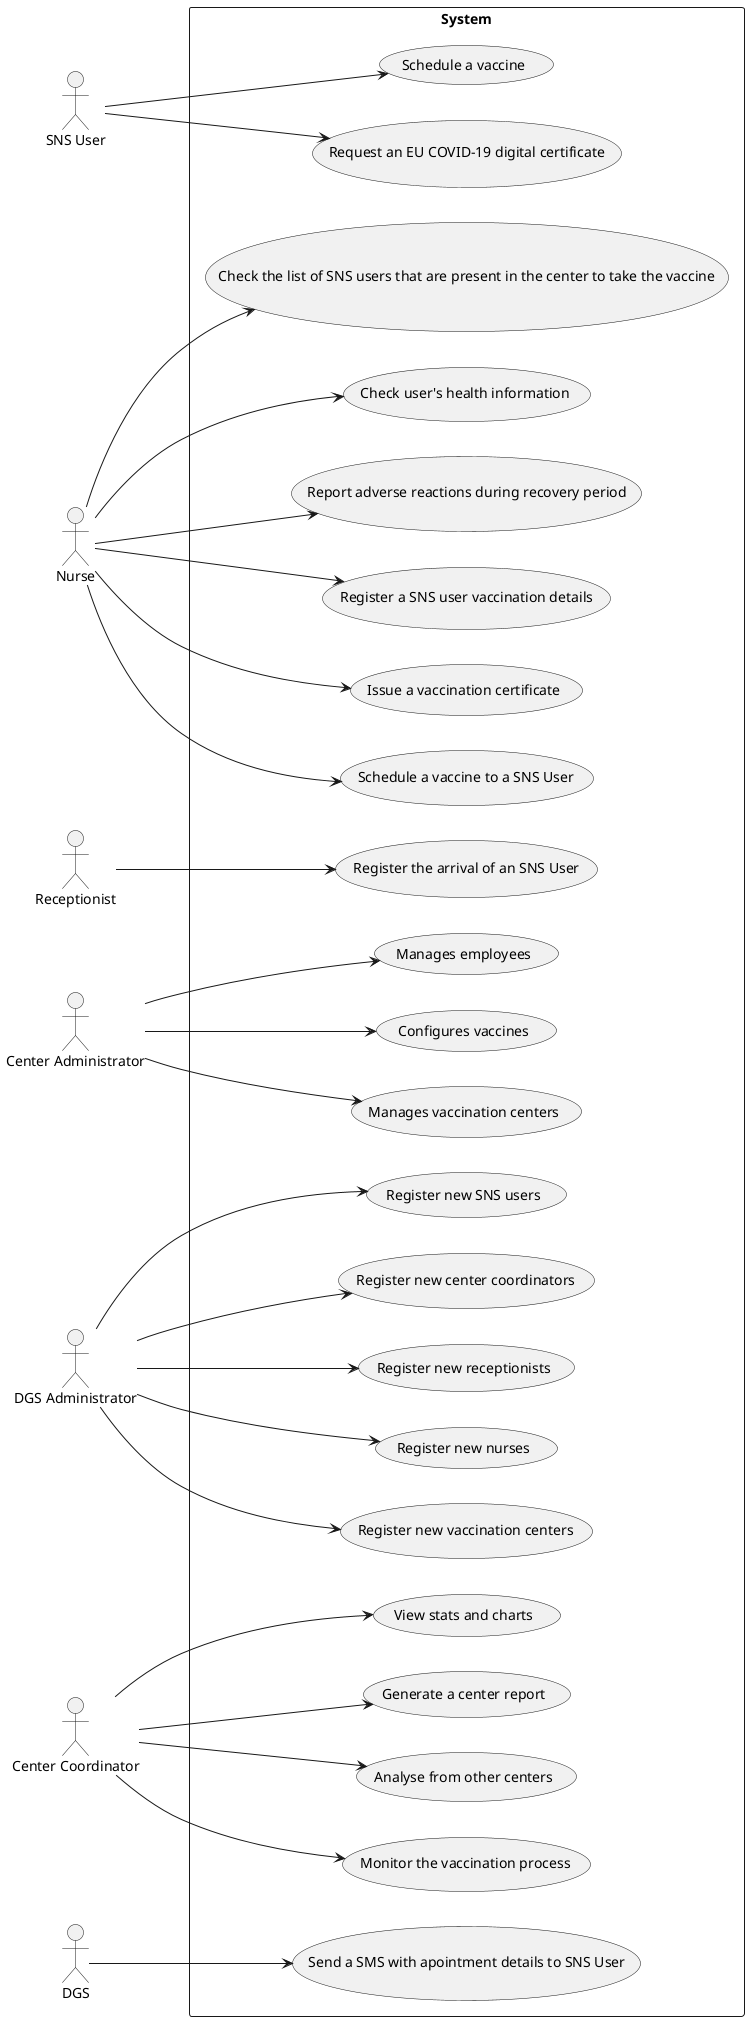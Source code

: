 @startuml UCD

left to right direction

actor "SNS User" as user
actor "Nurse" as nurse
actor "Receptionist" as recept
actor "Center Administrator" as cadmin
actor "DGS Administrator" as dgsadmin
actor "Center Coordinator" as coordinator
actor "DGS" as dgs

rectangle System {
  usecase "Schedule a vaccine" as UC01
  usecase "Request an EU COVID-19 digital certificate" as UC02
  usecase "Send a SMS with apointment details to SNS User" as UC03
  usecase "Issue a vaccination certificate" as UC04
  usecase "Schedule a vaccine to a SNS User" as UC05
  usecase "Check the list of SNS users that are present in the center to take the vaccine" as UC06
  usecase "Check user's health information" as UC07
  usecase "Report adverse reactions during recovery period" as UC08
  usecase "Register a SNS user vaccination details" as UC09
  usecase "Register the arrival of an SNS User" as UC10
  usecase "Register new vaccination centers" as UC11
  usecase "Register new SNS users" as UC12
  usecase "Register new center coordinators" as UC13
  usecase "Register new receptionists" as UC14
  usecase "Register new nurses" as UC15
  usecase "Monitor the vaccination process" as UC16
  usecase "View stats and charts" as UC17
  usecase "Generate a center report" as UC18
  usecase "Analyse from other centers" as UC19
  usecase "Configures vaccines" as UC20
  usecase "Manages vaccination centers" as UC21
  usecase "Manages employees" as UC22
}

user --> UC01
user --> UC02
dgs --> UC03
nurse --> UC04
nurse --> UC05
nurse --> UC06
nurse --> UC07
nurse --> UC08
nurse --> UC09
recept --> UC10
dgsadmin --> UC11
dgsadmin --> UC12
dgsadmin --> UC13
dgsadmin --> UC14
dgsadmin --> UC15
coordinator --> UC16
coordinator --> UC17
coordinator --> UC18
coordinator --> UC19
cadmin --> UC20
cadmin --> UC21
cadmin --> UC22


@enduml
